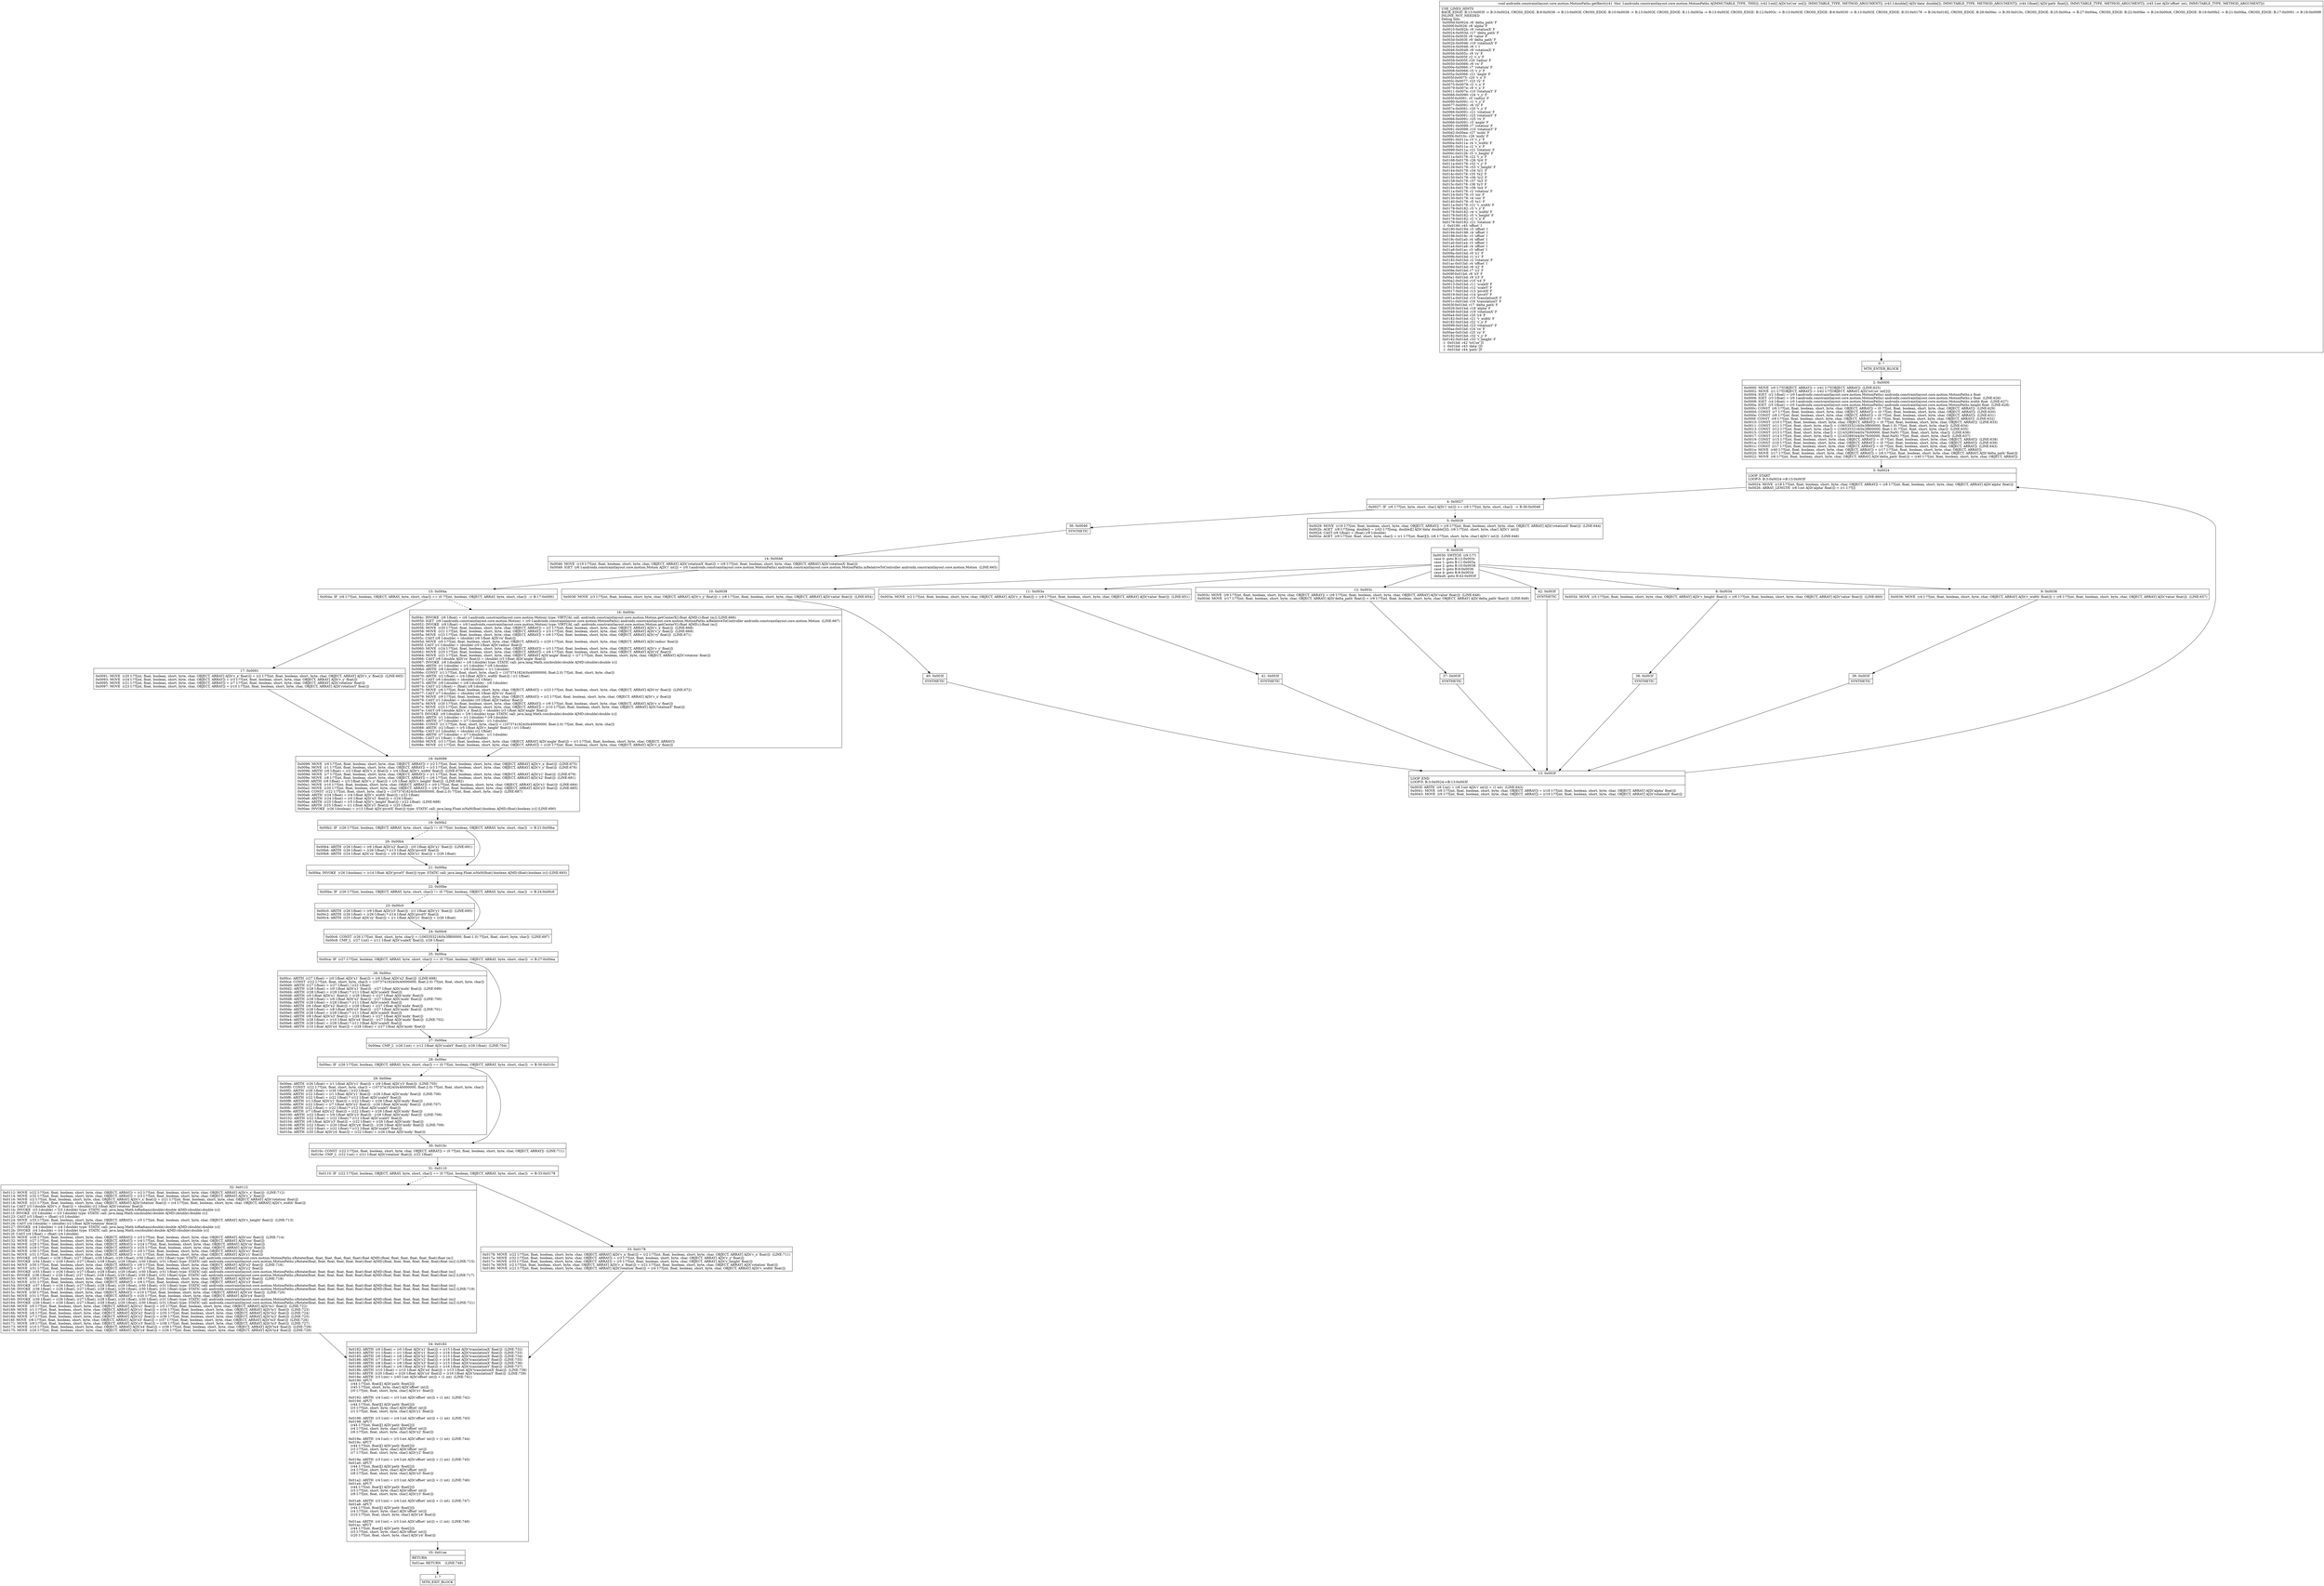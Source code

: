 digraph "CFG forandroidx.constraintlayout.core.motion.MotionPaths.getRect([I[D[FI)V" {
Node_0 [shape=record,label="{0\:\ ?|MTH_ENTER_BLOCK\l}"];
Node_2 [shape=record,label="{2\:\ 0x0000|0x0000: MOVE  (r0 I:??[OBJECT, ARRAY]) = (r41 I:??[OBJECT, ARRAY])  (LINE:625)\l0x0002: MOVE  (r1 I:??[OBJECT, ARRAY]) = (r42 I:??[OBJECT, ARRAY] A[D('toUse' int[])]) \l0x0004: IGET  (r2 I:float) = (r0 I:androidx.constraintlayout.core.motion.MotionPaths) androidx.constraintlayout.core.motion.MotionPaths.x float \l0x0006: IGET  (r3 I:float) = (r0 I:androidx.constraintlayout.core.motion.MotionPaths) androidx.constraintlayout.core.motion.MotionPaths.y float  (LINE:626)\l0x0008: IGET  (r4 I:float) = (r0 I:androidx.constraintlayout.core.motion.MotionPaths) androidx.constraintlayout.core.motion.MotionPaths.width float  (LINE:627)\l0x000a: IGET  (r5 I:float) = (r0 I:androidx.constraintlayout.core.motion.MotionPaths) androidx.constraintlayout.core.motion.MotionPaths.height float  (LINE:628)\l0x000c: CONST  (r6 I:??[int, float, boolean, short, byte, char, OBJECT, ARRAY]) = (0 ??[int, float, boolean, short, byte, char, OBJECT, ARRAY])  (LINE:629)\l0x000d: CONST  (r7 I:??[int, float, boolean, short, byte, char, OBJECT, ARRAY]) = (0 ??[int, float, boolean, short, byte, char, OBJECT, ARRAY])  (LINE:630)\l0x000e: CONST  (r8 I:??[int, float, boolean, short, byte, char, OBJECT, ARRAY]) = (0 ??[int, float, boolean, short, byte, char, OBJECT, ARRAY])  (LINE:631)\l0x000f: CONST  (r9 I:??[int, float, boolean, short, byte, char, OBJECT, ARRAY]) = (0 ??[int, float, boolean, short, byte, char, OBJECT, ARRAY])  (LINE:632)\l0x0010: CONST  (r10 I:??[int, float, boolean, short, byte, char, OBJECT, ARRAY]) = (0 ??[int, float, boolean, short, byte, char, OBJECT, ARRAY])  (LINE:633)\l0x0011: CONST  (r11 I:??[int, float, short, byte, char]) = (1065353216(0x3f800000, float:1.0) ??[int, float, short, byte, char])  (LINE:634)\l0x0013: CONST  (r12 I:??[int, float, short, byte, char]) = (1065353216(0x3f800000, float:1.0) ??[int, float, short, byte, char])  (LINE:635)\l0x0015: CONST  (r13 I:??[int, float, short, byte, char]) = (2143289344(0x7fc00000, float:NaN) ??[int, float, short, byte, char])  (LINE:636)\l0x0017: CONST  (r14 I:??[int, float, short, byte, char]) = (2143289344(0x7fc00000, float:NaN) ??[int, float, short, byte, char])  (LINE:637)\l0x0019: CONST  (r15 I:??[int, float, boolean, short, byte, char, OBJECT, ARRAY]) = (0 ??[int, float, boolean, short, byte, char, OBJECT, ARRAY])  (LINE:638)\l0x001a: CONST  (r16 I:??[int, float, boolean, short, byte, char, OBJECT, ARRAY]) = (0 ??[int, float, boolean, short, byte, char, OBJECT, ARRAY])  (LINE:639)\l0x001c: CONST  (r17 I:??[int, float, boolean, short, byte, char, OBJECT, ARRAY]) = (0 ??[int, float, boolean, short, byte, char, OBJECT, ARRAY])  (LINE:643)\l0x001e: MOVE  (r40 I:??[int, float, boolean, short, byte, char, OBJECT, ARRAY]) = (r17 I:??[int, float, boolean, short, byte, char, OBJECT, ARRAY]) \l0x0020: MOVE  (r17 I:??[int, float, boolean, short, byte, char, OBJECT, ARRAY]) = (r6 I:??[int, float, boolean, short, byte, char, OBJECT, ARRAY] A[D('delta_path' float)]) \l0x0022: MOVE  (r6 I:??[int, float, boolean, short, byte, char, OBJECT, ARRAY] A[D('delta_path' float)]) = (r40 I:??[int, float, boolean, short, byte, char, OBJECT, ARRAY]) \l}"];
Node_3 [shape=record,label="{3\:\ 0x0024|LOOP_START\lLOOP:0: B:3:0x0024\-\>B:13:0x003f\l|0x0024: MOVE  (r18 I:??[int, float, boolean, short, byte, char, OBJECT, ARRAY]) = (r8 I:??[int, float, boolean, short, byte, char, OBJECT, ARRAY] A[D('alpha' float)]) \l0x0026: ARRAY_LENGTH  (r8 I:int A[D('alpha' float)]) = (r1 I:??[]) \l}"];
Node_4 [shape=record,label="{4\:\ 0x0027|0x0027: IF  (r6 I:??[int, byte, short, char] A[D('i' int)]) \>= (r8 I:??[int, byte, short, char])  \-\> B:36:0x0046 \l}"];
Node_5 [shape=record,label="{5\:\ 0x0029|0x0029: MOVE  (r19 I:??[int, float, boolean, short, byte, char, OBJECT, ARRAY]) = (r9 I:??[int, float, boolean, short, byte, char, OBJECT, ARRAY] A[D('rotationX' float)])  (LINE:644)\l0x002b: AGET  (r8 I:??[long, double]) = (r43 I:??[long, double][] A[D('data' double[])]), (r6 I:??[int, short, byte, char] A[D('i' int)]) \l0x002d: CAST (r8 I:float) = (float) (r8 I:double) \l0x002e: AGET  (r9 I:??[int, float, short, byte, char]) = (r1 I:??[int, float][]), (r6 I:??[int, short, byte, char] A[D('i' int)])  (LINE:646)\l}"];
Node_6 [shape=record,label="{6\:\ 0x0030|0x0030: SWITCH  (r9 I:??)\l case 0: goto B:12:0x003c\l case 1: goto B:11:0x003a\l case 2: goto B:10:0x0038\l case 3: goto B:9:0x0036\l case 4: goto B:8:0x0034\l default: goto B:42:0x003f \l}"];
Node_8 [shape=record,label="{8\:\ 0x0034|0x0034: MOVE  (r5 I:??[int, float, boolean, short, byte, char, OBJECT, ARRAY] A[D('v_height' float)]) = (r8 I:??[int, float, boolean, short, byte, char, OBJECT, ARRAY] A[D('value' float)])  (LINE:660)\l}"];
Node_38 [shape=record,label="{38\:\ 0x003f|SYNTHETIC\l}"];
Node_13 [shape=record,label="{13\:\ 0x003f|LOOP_END\lLOOP:0: B:3:0x0024\-\>B:13:0x003f\l|0x003f: ARITH  (r6 I:int) = (r6 I:int A[D('i' int)]) + (1 int)  (LINE:643)\l0x0041: MOVE  (r8 I:??[int, float, boolean, short, byte, char, OBJECT, ARRAY]) = (r18 I:??[int, float, boolean, short, byte, char, OBJECT, ARRAY] A[D('alpha' float)]) \l0x0043: MOVE  (r9 I:??[int, float, boolean, short, byte, char, OBJECT, ARRAY]) = (r19 I:??[int, float, boolean, short, byte, char, OBJECT, ARRAY] A[D('rotationX' float)]) \l}"];
Node_9 [shape=record,label="{9\:\ 0x0036|0x0036: MOVE  (r4 I:??[int, float, boolean, short, byte, char, OBJECT, ARRAY] A[D('v_width' float)]) = (r8 I:??[int, float, boolean, short, byte, char, OBJECT, ARRAY] A[D('value' float)])  (LINE:657)\l}"];
Node_39 [shape=record,label="{39\:\ 0x003f|SYNTHETIC\l}"];
Node_10 [shape=record,label="{10\:\ 0x0038|0x0038: MOVE  (r3 I:??[int, float, boolean, short, byte, char, OBJECT, ARRAY] A[D('v_y' float)]) = (r8 I:??[int, float, boolean, short, byte, char, OBJECT, ARRAY] A[D('value' float)])  (LINE:654)\l}"];
Node_40 [shape=record,label="{40\:\ 0x003f|SYNTHETIC\l}"];
Node_11 [shape=record,label="{11\:\ 0x003a|0x003a: MOVE  (r2 I:??[int, float, boolean, short, byte, char, OBJECT, ARRAY] A[D('v_x' float)]) = (r8 I:??[int, float, boolean, short, byte, char, OBJECT, ARRAY] A[D('value' float)])  (LINE:651)\l}"];
Node_41 [shape=record,label="{41\:\ 0x003f|SYNTHETIC\l}"];
Node_12 [shape=record,label="{12\:\ 0x003c|0x003c: MOVE  (r9 I:??[int, float, boolean, short, byte, char, OBJECT, ARRAY]) = (r8 I:??[int, float, boolean, short, byte, char, OBJECT, ARRAY] A[D('value' float)])  (LINE:648)\l0x003d: MOVE  (r17 I:??[int, float, boolean, short, byte, char, OBJECT, ARRAY] A[D('delta_path' float)]) = (r9 I:??[int, float, boolean, short, byte, char, OBJECT, ARRAY] A[D('delta_path' float)])  (LINE:649)\l}"];
Node_37 [shape=record,label="{37\:\ 0x003f|SYNTHETIC\l}"];
Node_42 [shape=record,label="{42\:\ 0x003f|SYNTHETIC\l}"];
Node_36 [shape=record,label="{36\:\ 0x0046|SYNTHETIC\l}"];
Node_14 [shape=record,label="{14\:\ 0x0046|0x0046: MOVE  (r19 I:??[int, float, boolean, short, byte, char, OBJECT, ARRAY] A[D('rotationX' float)]) = (r9 I:??[int, float, boolean, short, byte, char, OBJECT, ARRAY] A[D('rotationX' float)]) \l0x0048: IGET  (r6 I:androidx.constraintlayout.core.motion.Motion A[D('i' int)]) = (r0 I:androidx.constraintlayout.core.motion.MotionPaths) androidx.constraintlayout.core.motion.MotionPaths.mRelativeToController androidx.constraintlayout.core.motion.Motion  (LINE:665)\l}"];
Node_15 [shape=record,label="{15\:\ 0x004a|0x004a: IF  (r6 I:??[int, boolean, OBJECT, ARRAY, byte, short, char]) == (0 ??[int, boolean, OBJECT, ARRAY, byte, short, char])  \-\> B:17:0x0091 \l}"];
Node_16 [shape=record,label="{16\:\ 0x004c|0x004c: INVOKE  (r6 I:float) = (r6 I:androidx.constraintlayout.core.motion.Motion) type: VIRTUAL call: androidx.constraintlayout.core.motion.Motion.getCenterX():float A[MD:():float (m)] (LINE:666)\l0x0050: IGET  (r9 I:androidx.constraintlayout.core.motion.Motion) = (r0 I:androidx.constraintlayout.core.motion.MotionPaths) androidx.constraintlayout.core.motion.MotionPaths.mRelativeToController androidx.constraintlayout.core.motion.Motion  (LINE:667)\l0x0052: INVOKE  (r9 I:float) = (r9 I:androidx.constraintlayout.core.motion.Motion) type: VIRTUAL call: androidx.constraintlayout.core.motion.Motion.getCenterY():float A[MD:():float (m)]\l0x0056: MOVE  (r20 I:??[int, float, boolean, short, byte, char, OBJECT, ARRAY]) = (r2 I:??[int, float, boolean, short, byte, char, OBJECT, ARRAY] A[D('v_x' float)])  (LINE:668)\l0x0058: MOVE  (r21 I:??[int, float, boolean, short, byte, char, OBJECT, ARRAY]) = (r3 I:??[int, float, boolean, short, byte, char, OBJECT, ARRAY] A[D('v_y' float)])  (LINE:669)\l0x005a: MOVE  (r23 I:??[int, float, boolean, short, byte, char, OBJECT, ARRAY]) = (r9 I:??[int, float, boolean, short, byte, char, OBJECT, ARRAY] A[D('ry' float)])  (LINE:671)\l0x005c: CAST (r8 I:double) = (double) (r6 I:float A[D('rx' float)]) \l0x005d: MOVE  (r0 I:??[int, float, boolean, short, byte, char, OBJECT, ARRAY]) = (r20 I:??[int, float, boolean, short, byte, char, OBJECT, ARRAY] A[D('radius' float)]) \l0x005f: CAST (r1 I:double) = (double) (r0 I:float A[D('radius' float)]) \l0x0060: MOVE  (r24 I:??[int, float, boolean, short, byte, char, OBJECT, ARRAY]) = (r3 I:??[int, float, boolean, short, byte, char, OBJECT, ARRAY] A[D('v_y' float)]) \l0x0062: MOVE  (r25 I:??[int, float, boolean, short, byte, char, OBJECT, ARRAY]) = (r6 I:??[int, float, boolean, short, byte, char, OBJECT, ARRAY] A[D('rx' float)]) \l0x0064: MOVE  (r21 I:??[int, float, boolean, short, byte, char, OBJECT, ARRAY] A[D('angle' float)]) = (r7 I:??[int, float, boolean, short, byte, char, OBJECT, ARRAY] A[D('rotation' float)]) \l0x0066: CAST (r6 I:double A[D('rx' float)]) = (double) (r3 I:float A[D('angle' float)]) \l0x0067: INVOKE  (r6 I:double) = (r6 I:double) type: STATIC call: java.lang.Math.sin(double):double A[MD:(double):double (c)]\l0x006b: ARITH  (r1 I:double) = (r1 I:double) * (r6 I:double) \l0x006d: ARITH  (r8 I:double) = (r8 I:double) + (r1 I:double) \l0x006e: CONST  (r1 I:??[int, float, short, byte, char]) = (1073741824(0x40000000, float:2.0) ??[int, float, short, byte, char]) \l0x0070: ARITH  (r2 I:float) = (r4 I:float A[D('v_width' float)]) \/ (r1 I:float) \l0x0072: CAST (r6 I:double) = (double) (r2 I:float) \l0x0073: ARITH  (r8 I:double) = (r8 I:double) \- (r6 I:double) \l0x0074: CAST (r2 I:float) = (float) (r8 I:double) \l0x0075: MOVE  (r6 I:??[int, float, boolean, short, byte, char, OBJECT, ARRAY]) = (r23 I:??[int, float, boolean, short, byte, char, OBJECT, ARRAY] A[D('ry' float)])  (LINE:672)\l0x0077: CAST (r7 I:double) = (double) (r6 I:float A[D('ry' float)]) \l0x0078: MOVE  (r9 I:??[int, float, boolean, short, byte, char, OBJECT, ARRAY]) = (r2 I:??[int, float, boolean, short, byte, char, OBJECT, ARRAY] A[D('v_x' float)]) \l0x0079: CAST (r1 I:double) = (double) (r0 I:float A[D('radius' float)]) \l0x007a: MOVE  (r20 I:??[int, float, boolean, short, byte, char, OBJECT, ARRAY]) = (r9 I:??[int, float, boolean, short, byte, char, OBJECT, ARRAY] A[D('v_x' float)]) \l0x007c: MOVE  (r23 I:??[int, float, boolean, short, byte, char, OBJECT, ARRAY]) = (r10 I:??[int, float, boolean, short, byte, char, OBJECT, ARRAY] A[D('rotationY' float)]) \l0x007e: CAST (r9 I:double A[D('v_x' float)]) = (double) (r3 I:float A[D('angle' float)]) \l0x007f: INVOKE  (r9 I:double) = (r9 I:double) type: STATIC call: java.lang.Math.cos(double):double A[MD:(double):double (c)]\l0x0083: ARITH  (r1 I:double) = (r1 I:double) * (r9 I:double) \l0x0085: ARITH  (r7 I:double) = (r7 I:double) \- (r1 I:double) \l0x0086: CONST  (r1 I:??[int, float, short, byte, char]) = (1073741824(0x40000000, float:2.0) ??[int, float, short, byte, char]) \l0x0088: ARITH  (r2 I:float) = (r5 I:float A[D('v_height' float)]) \/ (r1 I:float) \l0x008a: CAST (r1 I:double) = (double) (r2 I:float) \l0x008b: ARITH  (r7 I:double) = (r7 I:double) \- (r1 I:double) \l0x008c: CAST (r1 I:float) = (float) (r7 I:double) \l0x008d: MOVE  (r3 I:??[int, float, boolean, short, byte, char, OBJECT, ARRAY] A[D('angle' float)]) = (r1 I:??[int, float, boolean, short, byte, char, OBJECT, ARRAY]) \l0x008e: MOVE  (r2 I:??[int, float, boolean, short, byte, char, OBJECT, ARRAY]) = (r20 I:??[int, float, boolean, short, byte, char, OBJECT, ARRAY] A[D('v_x' float)]) \l}"];
Node_18 [shape=record,label="{18\:\ 0x0099|0x0099: MOVE  (r0 I:??[int, float, boolean, short, byte, char, OBJECT, ARRAY]) = (r2 I:??[int, float, boolean, short, byte, char, OBJECT, ARRAY] A[D('v_x' float)])  (LINE:675)\l0x009a: MOVE  (r1 I:??[int, float, boolean, short, byte, char, OBJECT, ARRAY]) = (r3 I:??[int, float, boolean, short, byte, char, OBJECT, ARRAY] A[D('v_y' float)])  (LINE:676)\l0x009b: ARITH  (r6 I:float) = (r2 I:float A[D('v_x' float)]) + (r4 I:float A[D('v_width' float)])  (LINE:678)\l0x009d: MOVE  (r7 I:??[int, float, boolean, short, byte, char, OBJECT, ARRAY]) = (r1 I:??[int, float, boolean, short, byte, char, OBJECT, ARRAY] A[D('y1' float)])  (LINE:679)\l0x009e: MOVE  (r8 I:??[int, float, boolean, short, byte, char, OBJECT, ARRAY]) = (r6 I:??[int, float, boolean, short, byte, char, OBJECT, ARRAY] A[D('x2' float)])  (LINE:681)\l0x009f: ARITH  (r9 I:float) = (r3 I:float A[D('v_y' float)]) + (r5 I:float A[D('v_height' float)])  (LINE:682)\l0x00a1: MOVE  (r10 I:??[int, float, boolean, short, byte, char, OBJECT, ARRAY]) = (r0 I:??[int, float, boolean, short, byte, char, OBJECT, ARRAY] A[D('x1' float)])  (LINE:684)\l0x00a2: MOVE  (r20 I:??[int, float, boolean, short, byte, char, OBJECT, ARRAY]) = (r9 I:??[int, float, boolean, short, byte, char, OBJECT, ARRAY] A[D('y3' float)])  (LINE:685)\l0x00a4: CONST  (r22 I:??[int, float, short, byte, char]) = (1073741824(0x40000000, float:2.0) ??[int, float, short, byte, char])  (LINE:687)\l0x00a6: ARITH  (r24 I:float) = (r4 I:float A[D('v_width' float)]) \/ (r22 I:float) \l0x00a8: ARITH  (r24 I:float) = (r0 I:float A[D('x1' float)]) + (r24 I:float) \l0x00aa: ARITH  (r25 I:float) = (r5 I:float A[D('v_height' float)]) \/ (r22 I:float)  (LINE:688)\l0x00ac: ARITH  (r25 I:float) = (r1 I:float A[D('y1' float)]) + (r25 I:float) \l0x00ae: INVOKE  (r26 I:boolean) = (r13 I:float A[D('pivotX' float)]) type: STATIC call: java.lang.Float.isNaN(float):boolean A[MD:(float):boolean (c)] (LINE:690)\l}"];
Node_19 [shape=record,label="{19\:\ 0x00b2|0x00b2: IF  (r26 I:??[int, boolean, OBJECT, ARRAY, byte, short, char]) != (0 ??[int, boolean, OBJECT, ARRAY, byte, short, char])  \-\> B:21:0x00ba \l}"];
Node_20 [shape=record,label="{20\:\ 0x00b4|0x00b4: ARITH  (r26 I:float) = (r6 I:float A[D('x2' float)]) \- (r0 I:float A[D('x1' float)])  (LINE:691)\l0x00b6: ARITH  (r26 I:float) = (r26 I:float) * (r13 I:float A[D('pivotX' float)]) \l0x00b8: ARITH  (r24 I:float A[D('cx' float)]) = (r0 I:float A[D('x1' float)]) + (r26 I:float) \l}"];
Node_21 [shape=record,label="{21\:\ 0x00ba|0x00ba: INVOKE  (r26 I:boolean) = (r14 I:float A[D('pivotY' float)]) type: STATIC call: java.lang.Float.isNaN(float):boolean A[MD:(float):boolean (c)] (LINE:693)\l}"];
Node_22 [shape=record,label="{22\:\ 0x00be|0x00be: IF  (r26 I:??[int, boolean, OBJECT, ARRAY, byte, short, char]) != (0 ??[int, boolean, OBJECT, ARRAY, byte, short, char])  \-\> B:24:0x00c6 \l}"];
Node_23 [shape=record,label="{23\:\ 0x00c0|0x00c0: ARITH  (r26 I:float) = (r9 I:float A[D('y3' float)]) \- (r1 I:float A[D('y1' float)])  (LINE:695)\l0x00c2: ARITH  (r26 I:float) = (r26 I:float) * (r14 I:float A[D('pivotY' float)]) \l0x00c4: ARITH  (r25 I:float A[D('cy' float)]) = (r1 I:float A[D('y1' float)]) + (r26 I:float) \l}"];
Node_24 [shape=record,label="{24\:\ 0x00c6|0x00c6: CONST  (r26 I:??[int, float, short, byte, char]) = (1065353216(0x3f800000, float:1.0) ??[int, float, short, byte, char])  (LINE:697)\l0x00c8: CMP_L  (r27 I:int) = (r11 I:float A[D('scaleX' float)]), (r26 I:float) \l}"];
Node_25 [shape=record,label="{25\:\ 0x00ca|0x00ca: IF  (r27 I:??[int, boolean, OBJECT, ARRAY, byte, short, char]) == (0 ??[int, boolean, OBJECT, ARRAY, byte, short, char])  \-\> B:27:0x00ea \l}"];
Node_26 [shape=record,label="{26\:\ 0x00cc|0x00cc: ARITH  (r27 I:float) = (r0 I:float A[D('x1' float)]) + (r6 I:float A[D('x2' float)])  (LINE:698)\l0x00ce: CONST  (r22 I:??[int, float, short, byte, char]) = (1073741824(0x40000000, float:2.0) ??[int, float, short, byte, char]) \l0x00d0: ARITH  (r27 I:float) = (r27 I:float) \/ (r22 I:float) \l0x00d2: ARITH  (r28 I:float) = (r0 I:float A[D('x1' float)]) \- (r27 I:float A[D('midx' float)])  (LINE:699)\l0x00d4: ARITH  (r28 I:float) = (r28 I:float) * (r11 I:float A[D('scaleX' float)]) \l0x00d6: ARITH  (r0 I:float A[D('x1' float)]) = (r28 I:float) + (r27 I:float A[D('midx' float)]) \l0x00d8: ARITH  (r28 I:float) = (r6 I:float A[D('x2' float)]) \- (r27 I:float A[D('midx' float)])  (LINE:700)\l0x00da: ARITH  (r28 I:float) = (r28 I:float) * (r11 I:float A[D('scaleX' float)]) \l0x00dc: ARITH  (r6 I:float A[D('x2' float)]) = (r28 I:float) + (r27 I:float A[D('midx' float)]) \l0x00de: ARITH  (r28 I:float) = (r8 I:float A[D('x3' float)]) \- (r27 I:float A[D('midx' float)])  (LINE:701)\l0x00e0: ARITH  (r28 I:float) = (r28 I:float) * (r11 I:float A[D('scaleX' float)]) \l0x00e2: ARITH  (r8 I:float A[D('x3' float)]) = (r28 I:float) + (r27 I:float A[D('midx' float)]) \l0x00e4: ARITH  (r28 I:float) = (r10 I:float A[D('x4' float)]) \- (r27 I:float A[D('midx' float)])  (LINE:702)\l0x00e6: ARITH  (r28 I:float) = (r28 I:float) * (r11 I:float A[D('scaleX' float)]) \l0x00e8: ARITH  (r10 I:float A[D('x4' float)]) = (r28 I:float) + (r27 I:float A[D('midx' float)]) \l}"];
Node_27 [shape=record,label="{27\:\ 0x00ea|0x00ea: CMP_L  (r26 I:int) = (r12 I:float A[D('scaleY' float)]), (r26 I:float)  (LINE:704)\l}"];
Node_28 [shape=record,label="{28\:\ 0x00ec|0x00ec: IF  (r26 I:??[int, boolean, OBJECT, ARRAY, byte, short, char]) == (0 ??[int, boolean, OBJECT, ARRAY, byte, short, char])  \-\> B:30:0x010c \l}"];
Node_29 [shape=record,label="{29\:\ 0x00ee|0x00ee: ARITH  (r26 I:float) = (r1 I:float A[D('y1' float)]) + (r9 I:float A[D('y3' float)])  (LINE:705)\l0x00f0: CONST  (r22 I:??[int, float, short, byte, char]) = (1073741824(0x40000000, float:2.0) ??[int, float, short, byte, char]) \l0x00f2: ARITH  (r26 I:float) = (r26 I:float) \/ (r22 I:float) \l0x00f4: ARITH  (r22 I:float) = (r1 I:float A[D('y1' float)]) \- (r26 I:float A[D('midy' float)])  (LINE:706)\l0x00f6: ARITH  (r22 I:float) = (r22 I:float) * (r12 I:float A[D('scaleY' float)]) \l0x00f8: ARITH  (r1 I:float A[D('y1' float)]) = (r22 I:float) + (r26 I:float A[D('midy' float)]) \l0x00fa: ARITH  (r22 I:float) = (r7 I:float A[D('y2' float)]) \- (r26 I:float A[D('midy' float)])  (LINE:707)\l0x00fc: ARITH  (r22 I:float) = (r22 I:float) * (r12 I:float A[D('scaleY' float)]) \l0x00fe: ARITH  (r7 I:float A[D('y2' float)]) = (r22 I:float) + (r26 I:float A[D('midy' float)]) \l0x0100: ARITH  (r22 I:float) = (r9 I:float A[D('y3' float)]) \- (r26 I:float A[D('midy' float)])  (LINE:708)\l0x0102: ARITH  (r22 I:float) = (r22 I:float) * (r12 I:float A[D('scaleY' float)]) \l0x0104: ARITH  (r9 I:float A[D('y3' float)]) = (r22 I:float) + (r26 I:float A[D('midy' float)]) \l0x0106: ARITH  (r22 I:float) = (r20 I:float A[D('y4' float)]) \- (r26 I:float A[D('midy' float)])  (LINE:709)\l0x0108: ARITH  (r22 I:float) = (r22 I:float) * (r12 I:float A[D('scaleY' float)]) \l0x010a: ARITH  (r20 I:float A[D('y4' float)]) = (r22 I:float) + (r26 I:float A[D('midy' float)]) \l}"];
Node_30 [shape=record,label="{30\:\ 0x010c|0x010c: CONST  (r22 I:??[int, float, boolean, short, byte, char, OBJECT, ARRAY]) = (0 ??[int, float, boolean, short, byte, char, OBJECT, ARRAY])  (LINE:711)\l0x010e: CMP_L  (r22 I:int) = (r21 I:float A[D('rotation' float)]), (r22 I:float) \l}"];
Node_31 [shape=record,label="{31\:\ 0x0110|0x0110: IF  (r22 I:??[int, boolean, OBJECT, ARRAY, byte, short, char]) == (0 ??[int, boolean, OBJECT, ARRAY, byte, short, char])  \-\> B:33:0x0178 \l}"];
Node_32 [shape=record,label="{32\:\ 0x0112|0x0112: MOVE  (r22 I:??[int, float, boolean, short, byte, char, OBJECT, ARRAY]) = (r2 I:??[int, float, boolean, short, byte, char, OBJECT, ARRAY] A[D('v_x' float)])  (LINE:712)\l0x0114: MOVE  (r32 I:??[int, float, boolean, short, byte, char, OBJECT, ARRAY]) = (r3 I:??[int, float, boolean, short, byte, char, OBJECT, ARRAY] A[D('v_y' float)]) \l0x0116: MOVE  (r2 I:??[int, float, boolean, short, byte, char, OBJECT, ARRAY] A[D('v_x' float)]) = (r21 I:??[int, float, boolean, short, byte, char, OBJECT, ARRAY] A[D('rotation' float)]) \l0x0118: MOVE  (r21 I:??[int, float, boolean, short, byte, char, OBJECT, ARRAY] A[D('rotation' float)]) = (r4 I:??[int, float, boolean, short, byte, char, OBJECT, ARRAY] A[D('v_width' float)]) \l0x011a: CAST (r3 I:double A[D('v_y' float)]) = (double) (r2 I:float A[D('rotation' float)]) \l0x011b: INVOKE  (r3 I:double) = (r3 I:double) type: STATIC call: java.lang.Math.toRadians(double):double A[MD:(double):double (c)]\l0x011f: INVOKE  (r3 I:double) = (r3 I:double) type: STATIC call: java.lang.Math.sin(double):double A[MD:(double):double (c)]\l0x0123: CAST (r3 I:float) = (float) (r3 I:double) \l0x0124: MOVE  (r33 I:??[int, float, boolean, short, byte, char, OBJECT, ARRAY]) = (r5 I:??[int, float, boolean, short, byte, char, OBJECT, ARRAY] A[D('v_height' float)])  (LINE:713)\l0x0126: CAST (r4 I:double) = (double) (r2 I:float A[D('rotation' float)]) \l0x0127: INVOKE  (r4 I:double) = (r4 I:double) type: STATIC call: java.lang.Math.toRadians(double):double A[MD:(double):double (c)]\l0x012b: INVOKE  (r4 I:double) = (r4 I:double) type: STATIC call: java.lang.Math.cos(double):double A[MD:(double):double (c)]\l0x012f: CAST (r4 I:float) = (float) (r4 I:double) \l0x0130: MOVE  (r26 I:??[int, float, boolean, short, byte, char, OBJECT, ARRAY]) = (r3 I:??[int, float, boolean, short, byte, char, OBJECT, ARRAY] A[D('sin' float)])  (LINE:714)\l0x0132: MOVE  (r27 I:??[int, float, boolean, short, byte, char, OBJECT, ARRAY]) = (r4 I:??[int, float, boolean, short, byte, char, OBJECT, ARRAY] A[D('cos' float)]) \l0x0134: MOVE  (r28 I:??[int, float, boolean, short, byte, char, OBJECT, ARRAY]) = (r24 I:??[int, float, boolean, short, byte, char, OBJECT, ARRAY] A[D('cx' float)]) \l0x0136: MOVE  (r29 I:??[int, float, boolean, short, byte, char, OBJECT, ARRAY]) = (r25 I:??[int, float, boolean, short, byte, char, OBJECT, ARRAY] A[D('cy' float)]) \l0x0138: MOVE  (r30 I:??[int, float, boolean, short, byte, char, OBJECT, ARRAY]) = (r0 I:??[int, float, boolean, short, byte, char, OBJECT, ARRAY] A[D('x1' float)]) \l0x013a: MOVE  (r31 I:??[int, float, boolean, short, byte, char, OBJECT, ARRAY]) = (r1 I:??[int, float, boolean, short, byte, char, OBJECT, ARRAY] A[D('y1' float)]) \l0x013c: INVOKE  (r5 I:float) = (r26 I:float), (r27 I:float), (r28 I:float), (r29 I:float), (r30 I:float), (r31 I:float) type: STATIC call: androidx.constraintlayout.core.motion.MotionPaths.xRotate(float, float, float, float, float, float):float A[MD:(float, float, float, float, float, float):float (m)]\l0x0140: INVOKE  (r34 I:float) = (r26 I:float), (r27 I:float), (r28 I:float), (r29 I:float), (r30 I:float), (r31 I:float) type: STATIC call: androidx.constraintlayout.core.motion.MotionPaths.yRotate(float, float, float, float, float, float):float A[MD:(float, float, float, float, float, float):float (m)] (LINE:715)\l0x0144: MOVE  (r30 I:??[int, float, boolean, short, byte, char, OBJECT, ARRAY]) = (r6 I:??[int, float, boolean, short, byte, char, OBJECT, ARRAY] A[D('x2' float)])  (LINE:716)\l0x0146: MOVE  (r31 I:??[int, float, boolean, short, byte, char, OBJECT, ARRAY]) = (r7 I:??[int, float, boolean, short, byte, char, OBJECT, ARRAY] A[D('y2' float)]) \l0x0148: INVOKE  (r35 I:float) = (r26 I:float), (r27 I:float), (r28 I:float), (r29 I:float), (r30 I:float), (r31 I:float) type: STATIC call: androidx.constraintlayout.core.motion.MotionPaths.xRotate(float, float, float, float, float, float):float A[MD:(float, float, float, float, float, float):float (m)]\l0x014c: INVOKE  (r36 I:float) = (r26 I:float), (r27 I:float), (r28 I:float), (r29 I:float), (r30 I:float), (r31 I:float) type: STATIC call: androidx.constraintlayout.core.motion.MotionPaths.yRotate(float, float, float, float, float, float):float A[MD:(float, float, float, float, float, float):float (m)] (LINE:717)\l0x0150: MOVE  (r30 I:??[int, float, boolean, short, byte, char, OBJECT, ARRAY]) = (r8 I:??[int, float, boolean, short, byte, char, OBJECT, ARRAY] A[D('x3' float)])  (LINE:718)\l0x0152: MOVE  (r31 I:??[int, float, boolean, short, byte, char, OBJECT, ARRAY]) = (r9 I:??[int, float, boolean, short, byte, char, OBJECT, ARRAY] A[D('y3' float)]) \l0x0154: INVOKE  (r37 I:float) = (r26 I:float), (r27 I:float), (r28 I:float), (r29 I:float), (r30 I:float), (r31 I:float) type: STATIC call: androidx.constraintlayout.core.motion.MotionPaths.xRotate(float, float, float, float, float, float):float A[MD:(float, float, float, float, float, float):float (m)]\l0x0158: INVOKE  (r38 I:float) = (r26 I:float), (r27 I:float), (r28 I:float), (r29 I:float), (r30 I:float), (r31 I:float) type: STATIC call: androidx.constraintlayout.core.motion.MotionPaths.yRotate(float, float, float, float, float, float):float A[MD:(float, float, float, float, float, float):float (m)] (LINE:719)\l0x015c: MOVE  (r30 I:??[int, float, boolean, short, byte, char, OBJECT, ARRAY]) = (r10 I:??[int, float, boolean, short, byte, char, OBJECT, ARRAY] A[D('x4' float)])  (LINE:720)\l0x015e: MOVE  (r31 I:??[int, float, boolean, short, byte, char, OBJECT, ARRAY]) = (r20 I:??[int, float, boolean, short, byte, char, OBJECT, ARRAY] A[D('y4' float)]) \l0x0160: INVOKE  (r39 I:float) = (r26 I:float), (r27 I:float), (r28 I:float), (r29 I:float), (r30 I:float), (r31 I:float) type: STATIC call: androidx.constraintlayout.core.motion.MotionPaths.xRotate(float, float, float, float, float, float):float A[MD:(float, float, float, float, float, float):float (m)]\l0x0164: INVOKE  (r26 I:float) = (r26 I:float), (r27 I:float), (r28 I:float), (r29 I:float), (r30 I:float), (r31 I:float) type: STATIC call: androidx.constraintlayout.core.motion.MotionPaths.yRotate(float, float, float, float, float, float):float A[MD:(float, float, float, float, float, float):float (m)] (LINE:721)\l0x0168: MOVE  (r0 I:??[int, float, boolean, short, byte, char, OBJECT, ARRAY] A[D('x1' float)]) = (r5 I:??[int, float, boolean, short, byte, char, OBJECT, ARRAY] A[D('tx1' float)])  (LINE:722)\l0x0169: MOVE  (r1 I:??[int, float, boolean, short, byte, char, OBJECT, ARRAY] A[D('y1' float)]) = (r34 I:??[int, float, boolean, short, byte, char, OBJECT, ARRAY] A[D('ty1' float)])  (LINE:723)\l0x016b: MOVE  (r6 I:??[int, float, boolean, short, byte, char, OBJECT, ARRAY] A[D('x2' float)]) = (r35 I:??[int, float, boolean, short, byte, char, OBJECT, ARRAY] A[D('tx2' float)])  (LINE:724)\l0x016d: MOVE  (r7 I:??[int, float, boolean, short, byte, char, OBJECT, ARRAY] A[D('y2' float)]) = (r36 I:??[int, float, boolean, short, byte, char, OBJECT, ARRAY] A[D('ty2' float)])  (LINE:725)\l0x016f: MOVE  (r8 I:??[int, float, boolean, short, byte, char, OBJECT, ARRAY] A[D('x3' float)]) = (r37 I:??[int, float, boolean, short, byte, char, OBJECT, ARRAY] A[D('tx3' float)])  (LINE:726)\l0x0171: MOVE  (r9 I:??[int, float, boolean, short, byte, char, OBJECT, ARRAY] A[D('y3' float)]) = (r38 I:??[int, float, boolean, short, byte, char, OBJECT, ARRAY] A[D('ty3' float)])  (LINE:727)\l0x0173: MOVE  (r10 I:??[int, float, boolean, short, byte, char, OBJECT, ARRAY] A[D('x4' float)]) = (r39 I:??[int, float, boolean, short, byte, char, OBJECT, ARRAY] A[D('tx4' float)])  (LINE:728)\l0x0175: MOVE  (r20 I:??[int, float, boolean, short, byte, char, OBJECT, ARRAY] A[D('y4' float)]) = (r26 I:??[int, float, boolean, short, byte, char, OBJECT, ARRAY] A[D('ty4' float)])  (LINE:729)\l}"];
Node_34 [shape=record,label="{34\:\ 0x0182|0x0182: ARITH  (r0 I:float) = (r0 I:float A[D('x1' float)]) + (r15 I:float A[D('translationX' float)])  (LINE:732)\l0x0183: ARITH  (r1 I:float) = (r1 I:float A[D('y1' float)]) + (r16 I:float A[D('translationY' float)])  (LINE:733)\l0x0185: ARITH  (r6 I:float) = (r6 I:float A[D('x2' float)]) + (r15 I:float A[D('translationX' float)])  (LINE:734)\l0x0186: ARITH  (r7 I:float) = (r7 I:float A[D('y2' float)]) + (r16 I:float A[D('translationY' float)])  (LINE:735)\l0x0188: ARITH  (r8 I:float) = (r8 I:float A[D('x3' float)]) + (r15 I:float A[D('translationX' float)])  (LINE:736)\l0x0189: ARITH  (r9 I:float) = (r9 I:float A[D('y3' float)]) + (r16 I:float A[D('translationY' float)])  (LINE:737)\l0x018b: ARITH  (r10 I:float) = (r10 I:float A[D('x4' float)]) + (r15 I:float A[D('translationX' float)])  (LINE:738)\l0x018c: ARITH  (r20 I:float) = (r20 I:float A[D('y4' float)]) + (r16 I:float A[D('translationY' float)])  (LINE:739)\l0x018e: ARITH  (r3 I:int) = (r45 I:int A[D('offset' int)]) + (1 int)  (LINE:741)\l0x0190: APUT  \l  (r44 I:??[int, float][] A[D('path' float[])])\l  (r45 I:??[int, short, byte, char] A[D('offset' int)])\l  (r0 I:??[int, float, short, byte, char] A[D('x1' float)])\l \l0x0192: ARITH  (r4 I:int) = (r3 I:int A[D('offset' int)]) + (1 int)  (LINE:742)\l0x0194: APUT  \l  (r44 I:??[int, float][] A[D('path' float[])])\l  (r3 I:??[int, short, byte, char] A[D('offset' int)])\l  (r1 I:??[int, float, short, byte, char] A[D('y1' float)])\l \l0x0196: ARITH  (r3 I:int) = (r4 I:int A[D('offset' int)]) + (1 int)  (LINE:743)\l0x0198: APUT  \l  (r44 I:??[int, float][] A[D('path' float[])])\l  (r4 I:??[int, short, byte, char] A[D('offset' int)])\l  (r6 I:??[int, float, short, byte, char] A[D('x2' float)])\l \l0x019a: ARITH  (r4 I:int) = (r3 I:int A[D('offset' int)]) + (1 int)  (LINE:744)\l0x019c: APUT  \l  (r44 I:??[int, float][] A[D('path' float[])])\l  (r3 I:??[int, short, byte, char] A[D('offset' int)])\l  (r7 I:??[int, float, short, byte, char] A[D('y2' float)])\l \l0x019e: ARITH  (r3 I:int) = (r4 I:int A[D('offset' int)]) + (1 int)  (LINE:745)\l0x01a0: APUT  \l  (r44 I:??[int, float][] A[D('path' float[])])\l  (r4 I:??[int, short, byte, char] A[D('offset' int)])\l  (r8 I:??[int, float, short, byte, char] A[D('x3' float)])\l \l0x01a2: ARITH  (r4 I:int) = (r3 I:int A[D('offset' int)]) + (1 int)  (LINE:746)\l0x01a4: APUT  \l  (r44 I:??[int, float][] A[D('path' float[])])\l  (r3 I:??[int, short, byte, char] A[D('offset' int)])\l  (r9 I:??[int, float, short, byte, char] A[D('y3' float)])\l \l0x01a6: ARITH  (r3 I:int) = (r4 I:int A[D('offset' int)]) + (1 int)  (LINE:747)\l0x01a8: APUT  \l  (r44 I:??[int, float][] A[D('path' float[])])\l  (r4 I:??[int, short, byte, char] A[D('offset' int)])\l  (r10 I:??[int, float, short, byte, char] A[D('x4' float)])\l \l0x01aa: ARITH  (r4 I:int) = (r3 I:int A[D('offset' int)]) + (1 int)  (LINE:748)\l0x01ac: APUT  \l  (r44 I:??[int, float][] A[D('path' float[])])\l  (r3 I:??[int, short, byte, char] A[D('offset' int)])\l  (r20 I:??[int, float, short, byte, char] A[D('y4' float)])\l \l}"];
Node_35 [shape=record,label="{35\:\ 0x01ae|RETURN\l|0x01ae: RETURN    (LINE:749)\l}"];
Node_1 [shape=record,label="{1\:\ ?|MTH_EXIT_BLOCK\l}"];
Node_33 [shape=record,label="{33\:\ 0x0178|0x0178: MOVE  (r22 I:??[int, float, boolean, short, byte, char, OBJECT, ARRAY] A[D('v_x' float)]) = (r2 I:??[int, float, boolean, short, byte, char, OBJECT, ARRAY] A[D('v_x' float)])  (LINE:711)\l0x017a: MOVE  (r32 I:??[int, float, boolean, short, byte, char, OBJECT, ARRAY]) = (r3 I:??[int, float, boolean, short, byte, char, OBJECT, ARRAY] A[D('v_y' float)]) \l0x017c: MOVE  (r33 I:??[int, float, boolean, short, byte, char, OBJECT, ARRAY]) = (r5 I:??[int, float, boolean, short, byte, char, OBJECT, ARRAY] A[D('v_height' float)]) \l0x017e: MOVE  (r2 I:??[int, float, boolean, short, byte, char, OBJECT, ARRAY] A[D('v_x' float)]) = (r21 I:??[int, float, boolean, short, byte, char, OBJECT, ARRAY] A[D('rotation' float)]) \l0x0180: MOVE  (r21 I:??[int, float, boolean, short, byte, char, OBJECT, ARRAY] A[D('rotation' float)]) = (r4 I:??[int, float, boolean, short, byte, char, OBJECT, ARRAY] A[D('v_width' float)]) \l}"];
Node_17 [shape=record,label="{17\:\ 0x0091|0x0091: MOVE  (r20 I:??[int, float, boolean, short, byte, char, OBJECT, ARRAY] A[D('v_x' float)]) = (r2 I:??[int, float, boolean, short, byte, char, OBJECT, ARRAY] A[D('v_x' float)])  (LINE:665)\l0x0093: MOVE  (r24 I:??[int, float, boolean, short, byte, char, OBJECT, ARRAY]) = (r3 I:??[int, float, boolean, short, byte, char, OBJECT, ARRAY] A[D('v_y' float)]) \l0x0095: MOVE  (r21 I:??[int, float, boolean, short, byte, char, OBJECT, ARRAY]) = (r7 I:??[int, float, boolean, short, byte, char, OBJECT, ARRAY] A[D('rotation' float)]) \l0x0097: MOVE  (r23 I:??[int, float, boolean, short, byte, char, OBJECT, ARRAY]) = (r10 I:??[int, float, boolean, short, byte, char, OBJECT, ARRAY] A[D('rotationY' float)]) \l}"];
MethodNode[shape=record,label="{void androidx.constraintlayout.core.motion.MotionPaths.getRect((r41 'this' I:androidx.constraintlayout.core.motion.MotionPaths A[IMMUTABLE_TYPE, THIS]), (r42 I:int[] A[D('toUse' int[]), IMMUTABLE_TYPE, METHOD_ARGUMENT]), (r43 I:double[] A[D('data' double[]), IMMUTABLE_TYPE, METHOD_ARGUMENT]), (r44 I:float[] A[D('path' float[]), IMMUTABLE_TYPE, METHOD_ARGUMENT]), (r45 I:int A[D('offset' int), IMMUTABLE_TYPE, METHOD_ARGUMENT]))  | USE_LINES_HINTS\lBACK_EDGE: B:13:0x003f \-\> B:3:0x0024, CROSS_EDGE: B:9:0x0036 \-\> B:13:0x003f, CROSS_EDGE: B:10:0x0038 \-\> B:13:0x003f, CROSS_EDGE: B:11:0x003a \-\> B:13:0x003f, CROSS_EDGE: B:12:0x003c \-\> B:13:0x003f, CROSS_EDGE: B:6:0x0030 \-\> B:13:0x003f, CROSS_EDGE: B:33:0x0178 \-\> B:34:0x0182, CROSS_EDGE: B:28:0x00ec \-\> B:30:0x010c, CROSS_EDGE: B:25:0x00ca \-\> B:27:0x00ea, CROSS_EDGE: B:22:0x00be \-\> B:24:0x00c6, CROSS_EDGE: B:19:0x00b2 \-\> B:21:0x00ba, CROSS_EDGE: B:17:0x0091 \-\> B:18:0x0099\lINLINE_NOT_NEEDED\lDebug Info:\l  0x000d\-0x0024: r6 'delta_path' F\l  0x000f\-0x0026: r8 'alpha' F\l  0x0010\-0x002b: r9 'rotationX' F\l  0x0024\-0x003d: r17 'delta_path' F\l  0x002e\-0x003f: r8 'value' F\l  0x003d\-0x003f: r9 'delta_path' F\l  0x002b\-0x0046: r19 'rotationX' F\l  0x0024\-0x0048: r6 'i' I\l  0x0046\-0x0048: r9 'rotationX' F\l  0x0056\-0x005c: r9 'ry' F\l  0x0006\-0x005f: r2 'v_x' F\l  0x0058\-0x005f: r20 'radius' F\l  0x0050\-0x0066: r6 'rx' F\l  0x000e\-0x0066: r7 'rotation' F\l  0x0008\-0x0066: r3 'v_y' F\l  0x005a\-0x0066: r21 'angle' F\l  0x005f\-0x0075: r20 'v_x' F\l  0x005c\-0x0077: r23 'ry' F\l  0x0075\-0x0079: r2 'v_x' F\l  0x0079\-0x007e: r9 'v_x' F\l  0x0011\-0x007e: r10 'rotationY' F\l  0x0066\-0x0090: r24 'v_y' F\l  0x005f\-0x0091: r0 'radius' F\l  0x0090\-0x0091: r1 'v_y' F\l  0x0077\-0x0091: r6 'ry' F\l  0x007e\-0x0091: r20 'v_x' F\l  0x0066\-0x0091: r21 'rotation' F\l  0x007e\-0x0091: r23 'rotationY' F\l  0x0066\-0x0091: r25 'rx' F\l  0x0066\-0x0091: r3 'angle' F\l  0x0091\-0x0099: r7 'rotation' F\l  0x0091\-0x0099: r10 'rotationY' F\l  0x00d2\-0x00ea: r27 'midx' F\l  0x00f4\-0x010c: r26 'midy' F\l  0x0091\-0x011a: r3 'v_y' F\l  0x000a\-0x011a: r4 'v_width' F\l  0x0091\-0x011a: r2 'v_x' F\l  0x0099\-0x011a: r21 'rotation' F\l  0x000c\-0x0126: r5 'v_height' F\l  0x011a\-0x0178: r22 'v_x' F\l  0x0168\-0x0178: r26 'ty4' F\l  0x011a\-0x0178: r32 'v_y' F\l  0x0126\-0x0178: r33 'v_height' F\l  0x0144\-0x0178: r34 'ty1' F\l  0x014c\-0x0178: r35 'tx2' F\l  0x0150\-0x0178: r36 'ty2' F\l  0x0158\-0x0178: r37 'tx3' F\l  0x015c\-0x0178: r38 'ty3' F\l  0x0164\-0x0178: r39 'tx4' F\l  0x011a\-0x0178: r2 'rotation' F\l  0x0124\-0x0178: r3 'sin' F\l  0x0130\-0x0178: r4 'cos' F\l  0x0140\-0x0178: r5 'tx1' F\l  0x011a\-0x0178: r21 'v_width' F\l  0x0178\-0x0182: r3 'v_y' F\l  0x0178\-0x0182: r4 'v_width' F\l  0x0178\-0x0182: r5 'v_height' F\l  0x0178\-0x0182: r2 'v_x' F\l  0x0178\-0x0182: r21 'rotation' F\l  \-1 \-0x0190: r45 'offset' I\l  0x0190\-0x0194: r3 'offset' I\l  0x0194\-0x0198: r4 'offset' I\l  0x0198\-0x019c: r3 'offset' I\l  0x019c\-0x01a0: r4 'offset' I\l  0x01a0\-0x01a4: r3 'offset' I\l  0x01a4\-0x01a8: r4 'offset' I\l  0x01a8\-0x01ac: r3 'offset' I\l  0x009a\-0x01bd: r0 'x1' F\l  0x009b\-0x01bd: r1 'y1' F\l  0x0182\-0x01bd: r2 'rotation' F\l  0x01ac\-0x01bd: r4 'offset' I\l  0x009d\-0x01bd: r6 'x2' F\l  0x009e\-0x01bd: r7 'y2' F\l  0x009f\-0x01bd: r8 'x3' F\l  0x00a1\-0x01bd: r9 'y3' F\l  0x00a2\-0x01bd: r10 'x4' F\l  0x0013\-0x01bd: r11 'scaleX' F\l  0x0015\-0x01bd: r12 'scaleY' F\l  0x0017\-0x01bd: r13 'pivotX' F\l  0x0019\-0x01bd: r14 'pivotY' F\l  0x001a\-0x01bd: r15 'translationX' F\l  0x001c\-0x01bd: r16 'translationY' F\l  0x003f\-0x01bd: r17 'delta_path' F\l  0x0026\-0x01bd: r18 'alpha' F\l  0x0048\-0x01bd: r19 'rotationX' F\l  0x00a4\-0x01bd: r20 'y4' F\l  0x0182\-0x01bd: r21 'v_width' F\l  0x0182\-0x01bd: r22 'v_x' F\l  0x0099\-0x01bd: r23 'rotationY' F\l  0x00aa\-0x01bd: r24 'cx' F\l  0x00ae\-0x01bd: r25 'cy' F\l  0x0182\-0x01bd: r32 'v_y' F\l  0x0182\-0x01bd: r33 'v_height' F\l  \-1 \-0x01bd: r42 'toUse' [I\l  \-1 \-0x01bd: r43 'data' [D\l  \-1 \-0x01bd: r44 'path' [F\l}"];
MethodNode -> Node_0;Node_0 -> Node_2;
Node_2 -> Node_3;
Node_3 -> Node_4;
Node_4 -> Node_5[style=dashed];
Node_4 -> Node_36;
Node_5 -> Node_6;
Node_6 -> Node_8;
Node_6 -> Node_9;
Node_6 -> Node_10;
Node_6 -> Node_11;
Node_6 -> Node_12;
Node_6 -> Node_42;
Node_8 -> Node_38;
Node_38 -> Node_13;
Node_13 -> Node_3;
Node_9 -> Node_39;
Node_39 -> Node_13;
Node_10 -> Node_40;
Node_40 -> Node_13;
Node_11 -> Node_41;
Node_41 -> Node_13;
Node_12 -> Node_37;
Node_37 -> Node_13;
Node_42 -> Node_13;
Node_36 -> Node_14;
Node_14 -> Node_15;
Node_15 -> Node_16[style=dashed];
Node_15 -> Node_17;
Node_16 -> Node_18;
Node_18 -> Node_19;
Node_19 -> Node_20[style=dashed];
Node_19 -> Node_21;
Node_20 -> Node_21;
Node_21 -> Node_22;
Node_22 -> Node_23[style=dashed];
Node_22 -> Node_24;
Node_23 -> Node_24;
Node_24 -> Node_25;
Node_25 -> Node_26[style=dashed];
Node_25 -> Node_27;
Node_26 -> Node_27;
Node_27 -> Node_28;
Node_28 -> Node_29[style=dashed];
Node_28 -> Node_30;
Node_29 -> Node_30;
Node_30 -> Node_31;
Node_31 -> Node_32[style=dashed];
Node_31 -> Node_33;
Node_32 -> Node_34;
Node_34 -> Node_35;
Node_35 -> Node_1;
Node_33 -> Node_34;
Node_17 -> Node_18;
}

